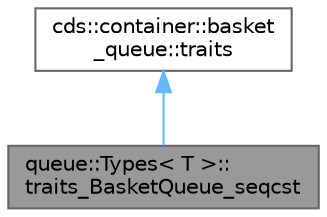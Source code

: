 digraph "queue::Types&lt; T &gt;::traits_BasketQueue_seqcst"
{
 // LATEX_PDF_SIZE
  bgcolor="transparent";
  edge [fontname=Helvetica,fontsize=10,labelfontname=Helvetica,labelfontsize=10];
  node [fontname=Helvetica,fontsize=10,shape=box,height=0.2,width=0.4];
  Node1 [id="Node000001",label="queue::Types\< T \>::\ltraits_BasketQueue_seqcst",height=0.2,width=0.4,color="gray40", fillcolor="grey60", style="filled", fontcolor="black",tooltip=" "];
  Node2 -> Node1 [id="edge1_Node000001_Node000002",dir="back",color="steelblue1",style="solid",tooltip=" "];
  Node2 [id="Node000002",label="cds::container::basket\l_queue::traits",height=0.2,width=0.4,color="gray40", fillcolor="white", style="filled",URL="$structcds_1_1container_1_1basket__queue_1_1traits.html",tooltip="BasketQueue default type traits"];
}
